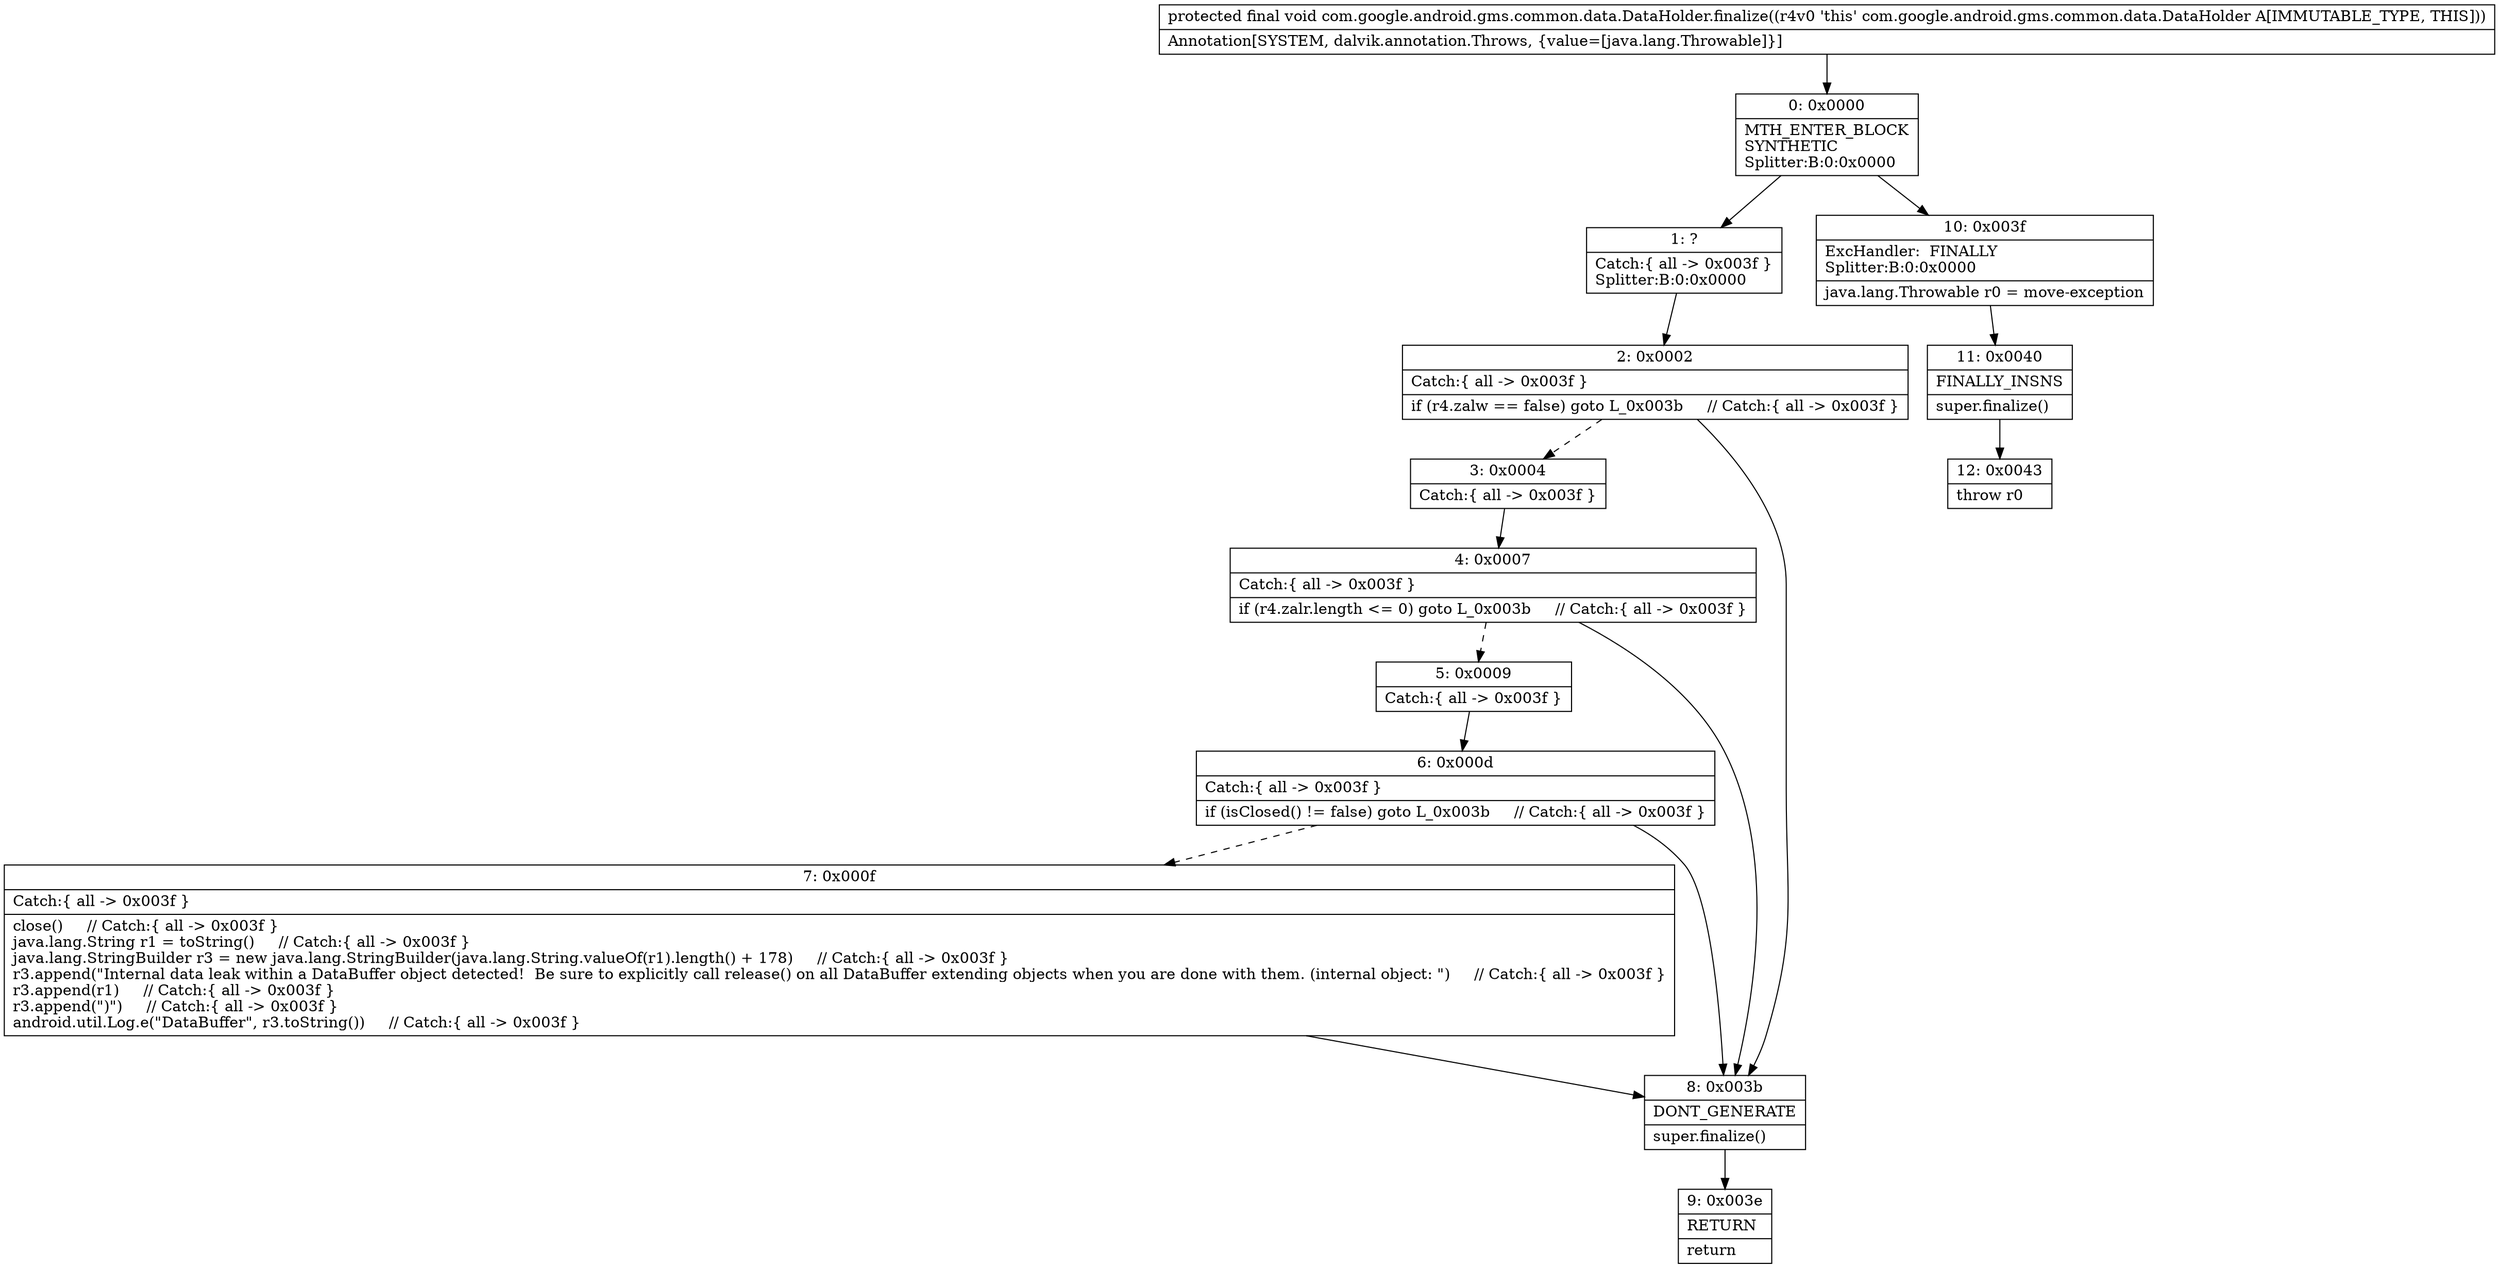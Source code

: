 digraph "CFG forcom.google.android.gms.common.data.DataHolder.finalize()V" {
Node_0 [shape=record,label="{0\:\ 0x0000|MTH_ENTER_BLOCK\lSYNTHETIC\lSplitter:B:0:0x0000\l}"];
Node_1 [shape=record,label="{1\:\ ?|Catch:\{ all \-\> 0x003f \}\lSplitter:B:0:0x0000\l}"];
Node_2 [shape=record,label="{2\:\ 0x0002|Catch:\{ all \-\> 0x003f \}\l|if (r4.zalw == false) goto L_0x003b     \/\/ Catch:\{ all \-\> 0x003f \}\l}"];
Node_3 [shape=record,label="{3\:\ 0x0004|Catch:\{ all \-\> 0x003f \}\l}"];
Node_4 [shape=record,label="{4\:\ 0x0007|Catch:\{ all \-\> 0x003f \}\l|if (r4.zalr.length \<= 0) goto L_0x003b     \/\/ Catch:\{ all \-\> 0x003f \}\l}"];
Node_5 [shape=record,label="{5\:\ 0x0009|Catch:\{ all \-\> 0x003f \}\l}"];
Node_6 [shape=record,label="{6\:\ 0x000d|Catch:\{ all \-\> 0x003f \}\l|if (isClosed() != false) goto L_0x003b     \/\/ Catch:\{ all \-\> 0x003f \}\l}"];
Node_7 [shape=record,label="{7\:\ 0x000f|Catch:\{ all \-\> 0x003f \}\l|close()     \/\/ Catch:\{ all \-\> 0x003f \}\ljava.lang.String r1 = toString()     \/\/ Catch:\{ all \-\> 0x003f \}\ljava.lang.StringBuilder r3 = new java.lang.StringBuilder(java.lang.String.valueOf(r1).length() + 178)     \/\/ Catch:\{ all \-\> 0x003f \}\lr3.append(\"Internal data leak within a DataBuffer object detected!  Be sure to explicitly call release() on all DataBuffer extending objects when you are done with them. (internal object: \")     \/\/ Catch:\{ all \-\> 0x003f \}\lr3.append(r1)     \/\/ Catch:\{ all \-\> 0x003f \}\lr3.append(\")\")     \/\/ Catch:\{ all \-\> 0x003f \}\landroid.util.Log.e(\"DataBuffer\", r3.toString())     \/\/ Catch:\{ all \-\> 0x003f \}\l}"];
Node_8 [shape=record,label="{8\:\ 0x003b|DONT_GENERATE\l|super.finalize()\l}"];
Node_9 [shape=record,label="{9\:\ 0x003e|RETURN\l|return\l}"];
Node_10 [shape=record,label="{10\:\ 0x003f|ExcHandler:  FINALLY\lSplitter:B:0:0x0000\l|java.lang.Throwable r0 = move\-exception\l}"];
Node_11 [shape=record,label="{11\:\ 0x0040|FINALLY_INSNS\l|super.finalize()\l}"];
Node_12 [shape=record,label="{12\:\ 0x0043|throw r0\l}"];
MethodNode[shape=record,label="{protected final void com.google.android.gms.common.data.DataHolder.finalize((r4v0 'this' com.google.android.gms.common.data.DataHolder A[IMMUTABLE_TYPE, THIS]))  | Annotation[SYSTEM, dalvik.annotation.Throws, \{value=[java.lang.Throwable]\}]\l}"];
MethodNode -> Node_0;
Node_0 -> Node_1;
Node_0 -> Node_10;
Node_1 -> Node_2;
Node_2 -> Node_3[style=dashed];
Node_2 -> Node_8;
Node_3 -> Node_4;
Node_4 -> Node_5[style=dashed];
Node_4 -> Node_8;
Node_5 -> Node_6;
Node_6 -> Node_7[style=dashed];
Node_6 -> Node_8;
Node_7 -> Node_8;
Node_8 -> Node_9;
Node_10 -> Node_11;
Node_11 -> Node_12;
}


